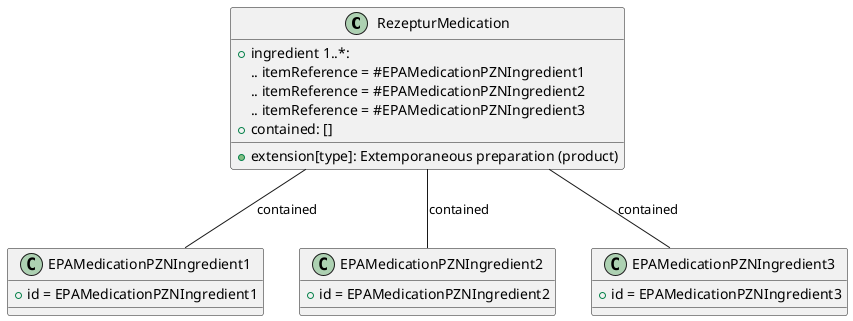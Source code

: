 @startuml "schema_referenzen_rezeptur"
class RezepturMedication {
  + extension[type]: Extemporaneous preparation (product)
  + ingredient 1..*:
  .. itemReference = #EPAMedicationPZNIngredient1
  .. itemReference = #EPAMedicationPZNIngredient2
  .. itemReference = #EPAMedicationPZNIngredient3
  + contained: []
}

class EPAMedicationPZNIngredient1 {
  + id = EPAMedicationPZNIngredient1
}
class EPAMedicationPZNIngredient2 {
  + id = EPAMedicationPZNIngredient2
}
class EPAMedicationPZNIngredient3 {
  + id = EPAMedicationPZNIngredient3
}


RezepturMedication -- EPAMedicationPZNIngredient1 : contained
RezepturMedication -- EPAMedicationPZNIngredient2 : contained
RezepturMedication -- EPAMedicationPZNIngredient3 : contained
@enduml